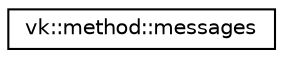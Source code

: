 digraph "Graphical Class Hierarchy"
{
 // LATEX_PDF_SIZE
  edge [fontname="Helvetica",fontsize="10",labelfontname="Helvetica",labelfontsize="10"];
  node [fontname="Helvetica",fontsize="10",shape=record];
  rankdir="LR";
  Node0 [label="vk::method::messages",height=0.2,width=0.4,color="black", fillcolor="white", style="filled",URL="$classvk_1_1method_1_1messages.html",tooltip="The messages methods representation."];
}
